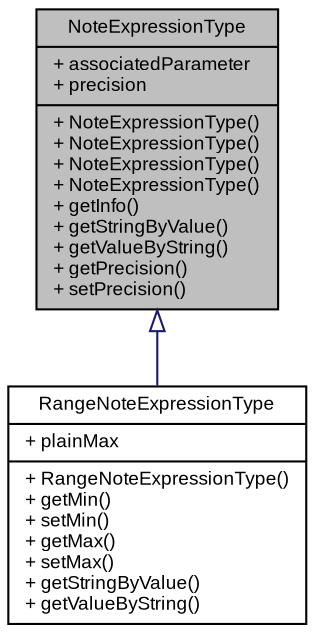 digraph G
{
  bgcolor="transparent";
  edge [fontname="Arial",fontsize="9",labelfontname="Arial",labelfontsize="9"];
  node [fontname="Arial",fontsize="9",shape=record];
  Node1 [label="{NoteExpressionType\n|+ associatedParameter\l+ precision\l|+ NoteExpressionType()\l+ NoteExpressionType()\l+ NoteExpressionType()\l+ NoteExpressionType()\l+ getInfo()\l+ getStringByValue()\l+ getValueByString()\l+ getPrecision()\l+ setPrecision()\l}",height=0.2,width=0.4,color="black", fillcolor="grey75", style="filled" fontcolor="black"];
  Node1 -> Node2 [dir=back,color="midnightblue",fontsize="9",style="solid",arrowtail="empty",fontname="Arial"];
  Node2 [label="{RangeNoteExpressionType\n|+ plainMax\l|+ RangeNoteExpressionType()\l+ getMin()\l+ setMin()\l+ getMax()\l+ setMax()\l+ getStringByValue()\l+ getValueByString()\l}",height=0.2,width=0.4,color="black",URL="$classSteinberg_1_1Vst_1_1RangeNoteExpressionType.html",tooltip="Note expression type object representing a custom range."];
}
